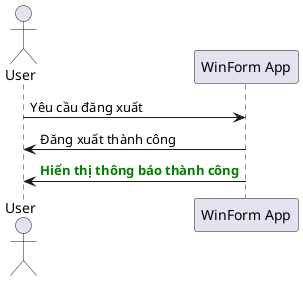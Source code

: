 @startuml
actor User
participant "WinForm App" as App

User -> App: Yêu cầu đăng xuất
App -> User: Đăng xuất thành công
App -> User: <font color=green><b>Hiển thị thông báo thành công</b></font>
@enduml
